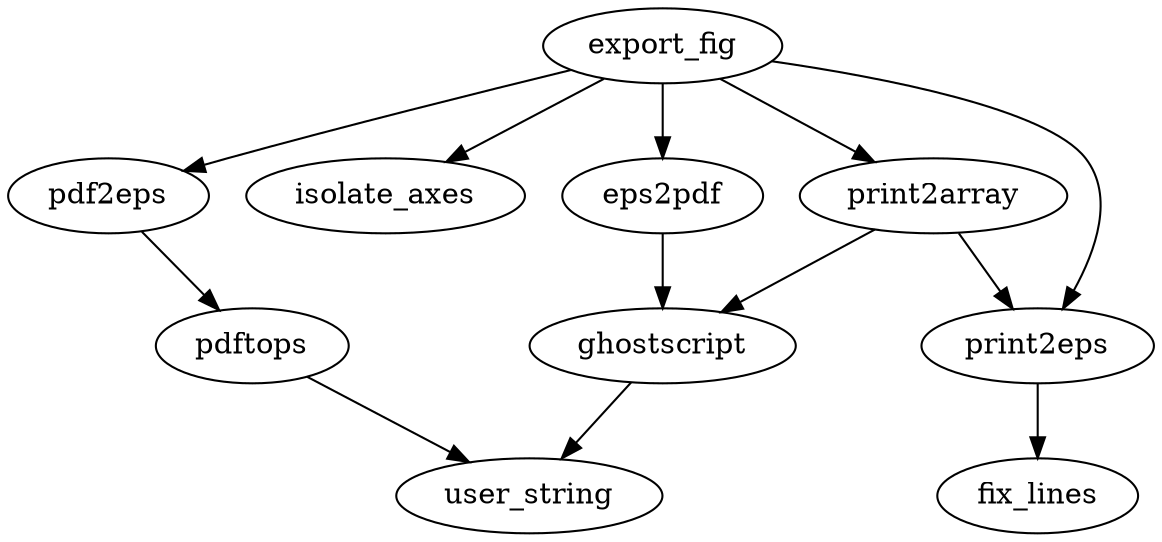 /* Created by mdot for Matlab */
digraph m2html {
  eps2pdf -> ghostscript;
  export_fig -> eps2pdf;
  export_fig -> isolate_axes;
  export_fig -> pdf2eps;
  export_fig -> print2array;
  export_fig -> print2eps;
  ghostscript -> user_string;
  pdf2eps -> pdftops;
  pdftops -> user_string;
  print2array -> ghostscript;
  print2array -> print2eps;
  print2eps -> fix_lines;

  eps2pdf [URL="eps2pdf.html"];
  export_fig [URL="export_fig.html"];
  fix_lines [URL="fix_lines.html"];
  ghostscript [URL="ghostscript.html"];
  isolate_axes [URL="isolate_axes.html"];
  pdf2eps [URL="pdf2eps.html"];
  pdftops [URL="pdftops.html"];
  print2array [URL="print2array.html"];
  print2eps [URL="print2eps.html"];
  user_string [URL="user_string.html"];
}